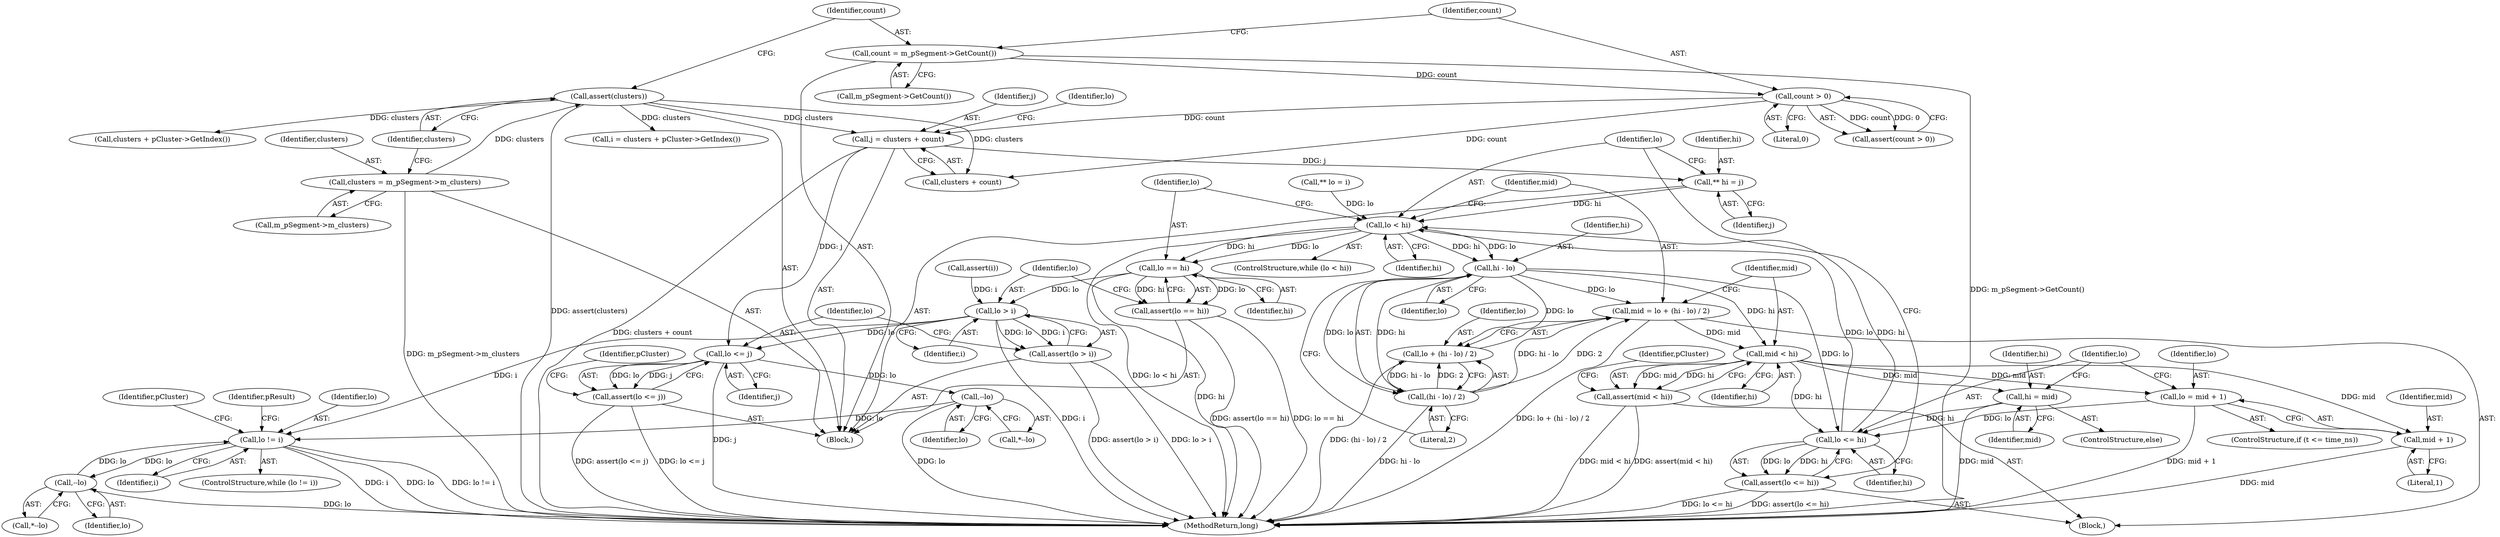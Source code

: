 digraph "0_Android_cc274e2abe8b2a6698a5c47d8aa4bb45f1f9538d_61@integer" {
"1000172" [label="(Call,j = clusters + count)"];
"1000146" [label="(Call,assert(clusters))"];
"1000141" [label="(Call,clusters = m_pSegment->m_clusters)"];
"1000153" [label="(Call,count > 0)"];
"1000149" [label="(Call,count = m_pSegment->GetCount())"];
"1000182" [label="(Call,** hi = j)"];
"1000186" [label="(Call,lo < hi)"];
"1000195" [label="(Call,hi - lo)"];
"1000190" [label="(Call,mid = lo + (hi - lo) / 2)"];
"1000200" [label="(Call,mid < hi)"];
"1000199" [label="(Call,assert(mid < hi))"];
"1000221" [label="(Call,lo = mid + 1)"];
"1000231" [label="(Call,lo <= hi)"];
"1000230" [label="(Call,assert(lo <= hi))"];
"1000223" [label="(Call,mid + 1)"];
"1000227" [label="(Call,hi = mid)"];
"1000192" [label="(Call,lo + (hi - lo) / 2)"];
"1000194" [label="(Call,(hi - lo) / 2)"];
"1000235" [label="(Call,lo == hi)"];
"1000234" [label="(Call,assert(lo == hi))"];
"1000239" [label="(Call,lo > i)"];
"1000238" [label="(Call,assert(lo > i))"];
"1000243" [label="(Call,lo <= j)"];
"1000242" [label="(Call,assert(lo <= j))"];
"1000249" [label="(Call,--lo)"];
"1000272" [label="(Call,lo != i)"];
"1000279" [label="(Call,--lo)"];
"1000151" [label="(Call,m_pSegment->GetCount())"];
"1000150" [label="(Identifier,count)"];
"1000226" [label="(ControlStructure,else)"];
"1000236" [label="(Identifier,lo)"];
"1000155" [label="(Literal,0)"];
"1000143" [label="(Call,m_pSegment->m_clusters)"];
"1000154" [label="(Identifier,count)"];
"1000186" [label="(Call,lo < hi)"];
"1000141" [label="(Call,clusters = m_pSegment->m_clusters)"];
"1000142" [label="(Identifier,clusters)"];
"1000222" [label="(Identifier,lo)"];
"1000230" [label="(Call,assert(lo <= hi))"];
"1000161" [label="(Call,assert(i))"];
"1000249" [label="(Call,--lo)"];
"1000305" [label="(MethodReturn,long)"];
"1000217" [label="(ControlStructure,if (t <= time_ns))"];
"1000184" [label="(Identifier,j)"];
"1000231" [label="(Call,lo <= hi)"];
"1000191" [label="(Identifier,mid)"];
"1000235" [label="(Call,lo == hi)"];
"1000233" [label="(Identifier,hi)"];
"1000183" [label="(Identifier,hi)"];
"1000194" [label="(Call,(hi - lo) / 2)"];
"1000244" [label="(Identifier,lo)"];
"1000247" [label="(Identifier,pCluster)"];
"1000153" [label="(Call,count > 0)"];
"1000278" [label="(Call,*--lo)"];
"1000190" [label="(Call,mid = lo + (hi - lo) / 2)"];
"1000228" [label="(Identifier,hi)"];
"1000241" [label="(Identifier,i)"];
"1000248" [label="(Call,*--lo)"];
"1000274" [label="(Identifier,i)"];
"1000280" [label="(Identifier,lo)"];
"1000221" [label="(Call,lo = mid + 1)"];
"1000271" [label="(ControlStructure,while (lo != i))"];
"1000174" [label="(Call,clusters + count)"];
"1000204" [label="(Identifier,pCluster)"];
"1000301" [label="(Identifier,pResult)"];
"1000245" [label="(Identifier,j)"];
"1000273" [label="(Identifier,lo)"];
"1000243" [label="(Call,lo <= j)"];
"1000193" [label="(Identifier,lo)"];
"1000185" [label="(ControlStructure,while (lo < hi))"];
"1000156" [label="(Call,i = clusters + pCluster->GetIndex())"];
"1000200" [label="(Call,mid < hi)"];
"1000225" [label="(Literal,1)"];
"1000182" [label="(Call,** hi = j)"];
"1000197" [label="(Identifier,lo)"];
"1000189" [label="(Block,)"];
"1000173" [label="(Identifier,j)"];
"1000223" [label="(Call,mid + 1)"];
"1000229" [label="(Identifier,mid)"];
"1000147" [label="(Identifier,clusters)"];
"1000179" [label="(Identifier,lo)"];
"1000195" [label="(Call,hi - lo)"];
"1000198" [label="(Literal,2)"];
"1000192" [label="(Call,lo + (hi - lo) / 2)"];
"1000239" [label="(Call,lo > i)"];
"1000152" [label="(Call,assert(count > 0))"];
"1000238" [label="(Call,assert(lo > i))"];
"1000272" [label="(Call,lo != i)"];
"1000242" [label="(Call,assert(lo <= j))"];
"1000250" [label="(Identifier,lo)"];
"1000277" [label="(Identifier,pCluster)"];
"1000178" [label="(Call,** lo = i)"];
"1000279" [label="(Call,--lo)"];
"1000199" [label="(Call,assert(mid < hi))"];
"1000149" [label="(Call,count = m_pSegment->GetCount())"];
"1000196" [label="(Identifier,hi)"];
"1000232" [label="(Identifier,lo)"];
"1000106" [label="(Block,)"];
"1000187" [label="(Identifier,lo)"];
"1000158" [label="(Call,clusters + pCluster->GetIndex())"];
"1000234" [label="(Call,assert(lo == hi))"];
"1000237" [label="(Identifier,hi)"];
"1000240" [label="(Identifier,lo)"];
"1000202" [label="(Identifier,hi)"];
"1000146" [label="(Call,assert(clusters))"];
"1000188" [label="(Identifier,hi)"];
"1000201" [label="(Identifier,mid)"];
"1000224" [label="(Identifier,mid)"];
"1000227" [label="(Call,hi = mid)"];
"1000172" [label="(Call,j = clusters + count)"];
"1000172" -> "1000106"  [label="AST: "];
"1000172" -> "1000174"  [label="CFG: "];
"1000173" -> "1000172"  [label="AST: "];
"1000174" -> "1000172"  [label="AST: "];
"1000179" -> "1000172"  [label="CFG: "];
"1000172" -> "1000305"  [label="DDG: clusters + count"];
"1000146" -> "1000172"  [label="DDG: clusters"];
"1000153" -> "1000172"  [label="DDG: count"];
"1000172" -> "1000182"  [label="DDG: j"];
"1000172" -> "1000243"  [label="DDG: j"];
"1000146" -> "1000106"  [label="AST: "];
"1000146" -> "1000147"  [label="CFG: "];
"1000147" -> "1000146"  [label="AST: "];
"1000150" -> "1000146"  [label="CFG: "];
"1000146" -> "1000305"  [label="DDG: assert(clusters)"];
"1000141" -> "1000146"  [label="DDG: clusters"];
"1000146" -> "1000156"  [label="DDG: clusters"];
"1000146" -> "1000158"  [label="DDG: clusters"];
"1000146" -> "1000174"  [label="DDG: clusters"];
"1000141" -> "1000106"  [label="AST: "];
"1000141" -> "1000143"  [label="CFG: "];
"1000142" -> "1000141"  [label="AST: "];
"1000143" -> "1000141"  [label="AST: "];
"1000147" -> "1000141"  [label="CFG: "];
"1000141" -> "1000305"  [label="DDG: m_pSegment->m_clusters"];
"1000153" -> "1000152"  [label="AST: "];
"1000153" -> "1000155"  [label="CFG: "];
"1000154" -> "1000153"  [label="AST: "];
"1000155" -> "1000153"  [label="AST: "];
"1000152" -> "1000153"  [label="CFG: "];
"1000153" -> "1000152"  [label="DDG: count"];
"1000153" -> "1000152"  [label="DDG: 0"];
"1000149" -> "1000153"  [label="DDG: count"];
"1000153" -> "1000174"  [label="DDG: count"];
"1000149" -> "1000106"  [label="AST: "];
"1000149" -> "1000151"  [label="CFG: "];
"1000150" -> "1000149"  [label="AST: "];
"1000151" -> "1000149"  [label="AST: "];
"1000154" -> "1000149"  [label="CFG: "];
"1000149" -> "1000305"  [label="DDG: m_pSegment->GetCount()"];
"1000182" -> "1000106"  [label="AST: "];
"1000182" -> "1000184"  [label="CFG: "];
"1000183" -> "1000182"  [label="AST: "];
"1000184" -> "1000182"  [label="AST: "];
"1000187" -> "1000182"  [label="CFG: "];
"1000182" -> "1000186"  [label="DDG: hi"];
"1000186" -> "1000185"  [label="AST: "];
"1000186" -> "1000188"  [label="CFG: "];
"1000187" -> "1000186"  [label="AST: "];
"1000188" -> "1000186"  [label="AST: "];
"1000191" -> "1000186"  [label="CFG: "];
"1000236" -> "1000186"  [label="CFG: "];
"1000186" -> "1000305"  [label="DDG: lo < hi"];
"1000178" -> "1000186"  [label="DDG: lo"];
"1000231" -> "1000186"  [label="DDG: lo"];
"1000231" -> "1000186"  [label="DDG: hi"];
"1000186" -> "1000195"  [label="DDG: hi"];
"1000186" -> "1000195"  [label="DDG: lo"];
"1000186" -> "1000235"  [label="DDG: lo"];
"1000186" -> "1000235"  [label="DDG: hi"];
"1000195" -> "1000194"  [label="AST: "];
"1000195" -> "1000197"  [label="CFG: "];
"1000196" -> "1000195"  [label="AST: "];
"1000197" -> "1000195"  [label="AST: "];
"1000198" -> "1000195"  [label="CFG: "];
"1000195" -> "1000190"  [label="DDG: lo"];
"1000195" -> "1000192"  [label="DDG: lo"];
"1000195" -> "1000194"  [label="DDG: hi"];
"1000195" -> "1000194"  [label="DDG: lo"];
"1000195" -> "1000200"  [label="DDG: hi"];
"1000195" -> "1000231"  [label="DDG: lo"];
"1000190" -> "1000189"  [label="AST: "];
"1000190" -> "1000192"  [label="CFG: "];
"1000191" -> "1000190"  [label="AST: "];
"1000192" -> "1000190"  [label="AST: "];
"1000201" -> "1000190"  [label="CFG: "];
"1000190" -> "1000305"  [label="DDG: lo + (hi - lo) / 2"];
"1000194" -> "1000190"  [label="DDG: hi - lo"];
"1000194" -> "1000190"  [label="DDG: 2"];
"1000190" -> "1000200"  [label="DDG: mid"];
"1000200" -> "1000199"  [label="AST: "];
"1000200" -> "1000202"  [label="CFG: "];
"1000201" -> "1000200"  [label="AST: "];
"1000202" -> "1000200"  [label="AST: "];
"1000199" -> "1000200"  [label="CFG: "];
"1000200" -> "1000199"  [label="DDG: mid"];
"1000200" -> "1000199"  [label="DDG: hi"];
"1000200" -> "1000221"  [label="DDG: mid"];
"1000200" -> "1000223"  [label="DDG: mid"];
"1000200" -> "1000227"  [label="DDG: mid"];
"1000200" -> "1000231"  [label="DDG: hi"];
"1000199" -> "1000189"  [label="AST: "];
"1000204" -> "1000199"  [label="CFG: "];
"1000199" -> "1000305"  [label="DDG: mid < hi"];
"1000199" -> "1000305"  [label="DDG: assert(mid < hi)"];
"1000221" -> "1000217"  [label="AST: "];
"1000221" -> "1000223"  [label="CFG: "];
"1000222" -> "1000221"  [label="AST: "];
"1000223" -> "1000221"  [label="AST: "];
"1000232" -> "1000221"  [label="CFG: "];
"1000221" -> "1000305"  [label="DDG: mid + 1"];
"1000221" -> "1000231"  [label="DDG: lo"];
"1000231" -> "1000230"  [label="AST: "];
"1000231" -> "1000233"  [label="CFG: "];
"1000232" -> "1000231"  [label="AST: "];
"1000233" -> "1000231"  [label="AST: "];
"1000230" -> "1000231"  [label="CFG: "];
"1000231" -> "1000230"  [label="DDG: lo"];
"1000231" -> "1000230"  [label="DDG: hi"];
"1000227" -> "1000231"  [label="DDG: hi"];
"1000230" -> "1000189"  [label="AST: "];
"1000187" -> "1000230"  [label="CFG: "];
"1000230" -> "1000305"  [label="DDG: lo <= hi"];
"1000230" -> "1000305"  [label="DDG: assert(lo <= hi)"];
"1000223" -> "1000225"  [label="CFG: "];
"1000224" -> "1000223"  [label="AST: "];
"1000225" -> "1000223"  [label="AST: "];
"1000223" -> "1000305"  [label="DDG: mid"];
"1000227" -> "1000226"  [label="AST: "];
"1000227" -> "1000229"  [label="CFG: "];
"1000228" -> "1000227"  [label="AST: "];
"1000229" -> "1000227"  [label="AST: "];
"1000232" -> "1000227"  [label="CFG: "];
"1000227" -> "1000305"  [label="DDG: mid"];
"1000192" -> "1000194"  [label="CFG: "];
"1000193" -> "1000192"  [label="AST: "];
"1000194" -> "1000192"  [label="AST: "];
"1000192" -> "1000305"  [label="DDG: (hi - lo) / 2"];
"1000194" -> "1000192"  [label="DDG: hi - lo"];
"1000194" -> "1000192"  [label="DDG: 2"];
"1000194" -> "1000198"  [label="CFG: "];
"1000198" -> "1000194"  [label="AST: "];
"1000194" -> "1000305"  [label="DDG: hi - lo"];
"1000235" -> "1000234"  [label="AST: "];
"1000235" -> "1000237"  [label="CFG: "];
"1000236" -> "1000235"  [label="AST: "];
"1000237" -> "1000235"  [label="AST: "];
"1000234" -> "1000235"  [label="CFG: "];
"1000235" -> "1000305"  [label="DDG: hi"];
"1000235" -> "1000234"  [label="DDG: lo"];
"1000235" -> "1000234"  [label="DDG: hi"];
"1000235" -> "1000239"  [label="DDG: lo"];
"1000234" -> "1000106"  [label="AST: "];
"1000240" -> "1000234"  [label="CFG: "];
"1000234" -> "1000305"  [label="DDG: lo == hi"];
"1000234" -> "1000305"  [label="DDG: assert(lo == hi)"];
"1000239" -> "1000238"  [label="AST: "];
"1000239" -> "1000241"  [label="CFG: "];
"1000240" -> "1000239"  [label="AST: "];
"1000241" -> "1000239"  [label="AST: "];
"1000238" -> "1000239"  [label="CFG: "];
"1000239" -> "1000305"  [label="DDG: i"];
"1000239" -> "1000238"  [label="DDG: lo"];
"1000239" -> "1000238"  [label="DDG: i"];
"1000161" -> "1000239"  [label="DDG: i"];
"1000239" -> "1000243"  [label="DDG: lo"];
"1000239" -> "1000272"  [label="DDG: i"];
"1000238" -> "1000106"  [label="AST: "];
"1000244" -> "1000238"  [label="CFG: "];
"1000238" -> "1000305"  [label="DDG: lo > i"];
"1000238" -> "1000305"  [label="DDG: assert(lo > i)"];
"1000243" -> "1000242"  [label="AST: "];
"1000243" -> "1000245"  [label="CFG: "];
"1000244" -> "1000243"  [label="AST: "];
"1000245" -> "1000243"  [label="AST: "];
"1000242" -> "1000243"  [label="CFG: "];
"1000243" -> "1000305"  [label="DDG: j"];
"1000243" -> "1000242"  [label="DDG: lo"];
"1000243" -> "1000242"  [label="DDG: j"];
"1000243" -> "1000249"  [label="DDG: lo"];
"1000242" -> "1000106"  [label="AST: "];
"1000247" -> "1000242"  [label="CFG: "];
"1000242" -> "1000305"  [label="DDG: assert(lo <= j)"];
"1000242" -> "1000305"  [label="DDG: lo <= j"];
"1000249" -> "1000248"  [label="AST: "];
"1000249" -> "1000250"  [label="CFG: "];
"1000250" -> "1000249"  [label="AST: "];
"1000248" -> "1000249"  [label="CFG: "];
"1000249" -> "1000305"  [label="DDG: lo"];
"1000249" -> "1000272"  [label="DDG: lo"];
"1000272" -> "1000271"  [label="AST: "];
"1000272" -> "1000274"  [label="CFG: "];
"1000273" -> "1000272"  [label="AST: "];
"1000274" -> "1000272"  [label="AST: "];
"1000277" -> "1000272"  [label="CFG: "];
"1000301" -> "1000272"  [label="CFG: "];
"1000272" -> "1000305"  [label="DDG: i"];
"1000272" -> "1000305"  [label="DDG: lo"];
"1000272" -> "1000305"  [label="DDG: lo != i"];
"1000279" -> "1000272"  [label="DDG: lo"];
"1000272" -> "1000279"  [label="DDG: lo"];
"1000279" -> "1000278"  [label="AST: "];
"1000279" -> "1000280"  [label="CFG: "];
"1000280" -> "1000279"  [label="AST: "];
"1000278" -> "1000279"  [label="CFG: "];
"1000279" -> "1000305"  [label="DDG: lo"];
}
